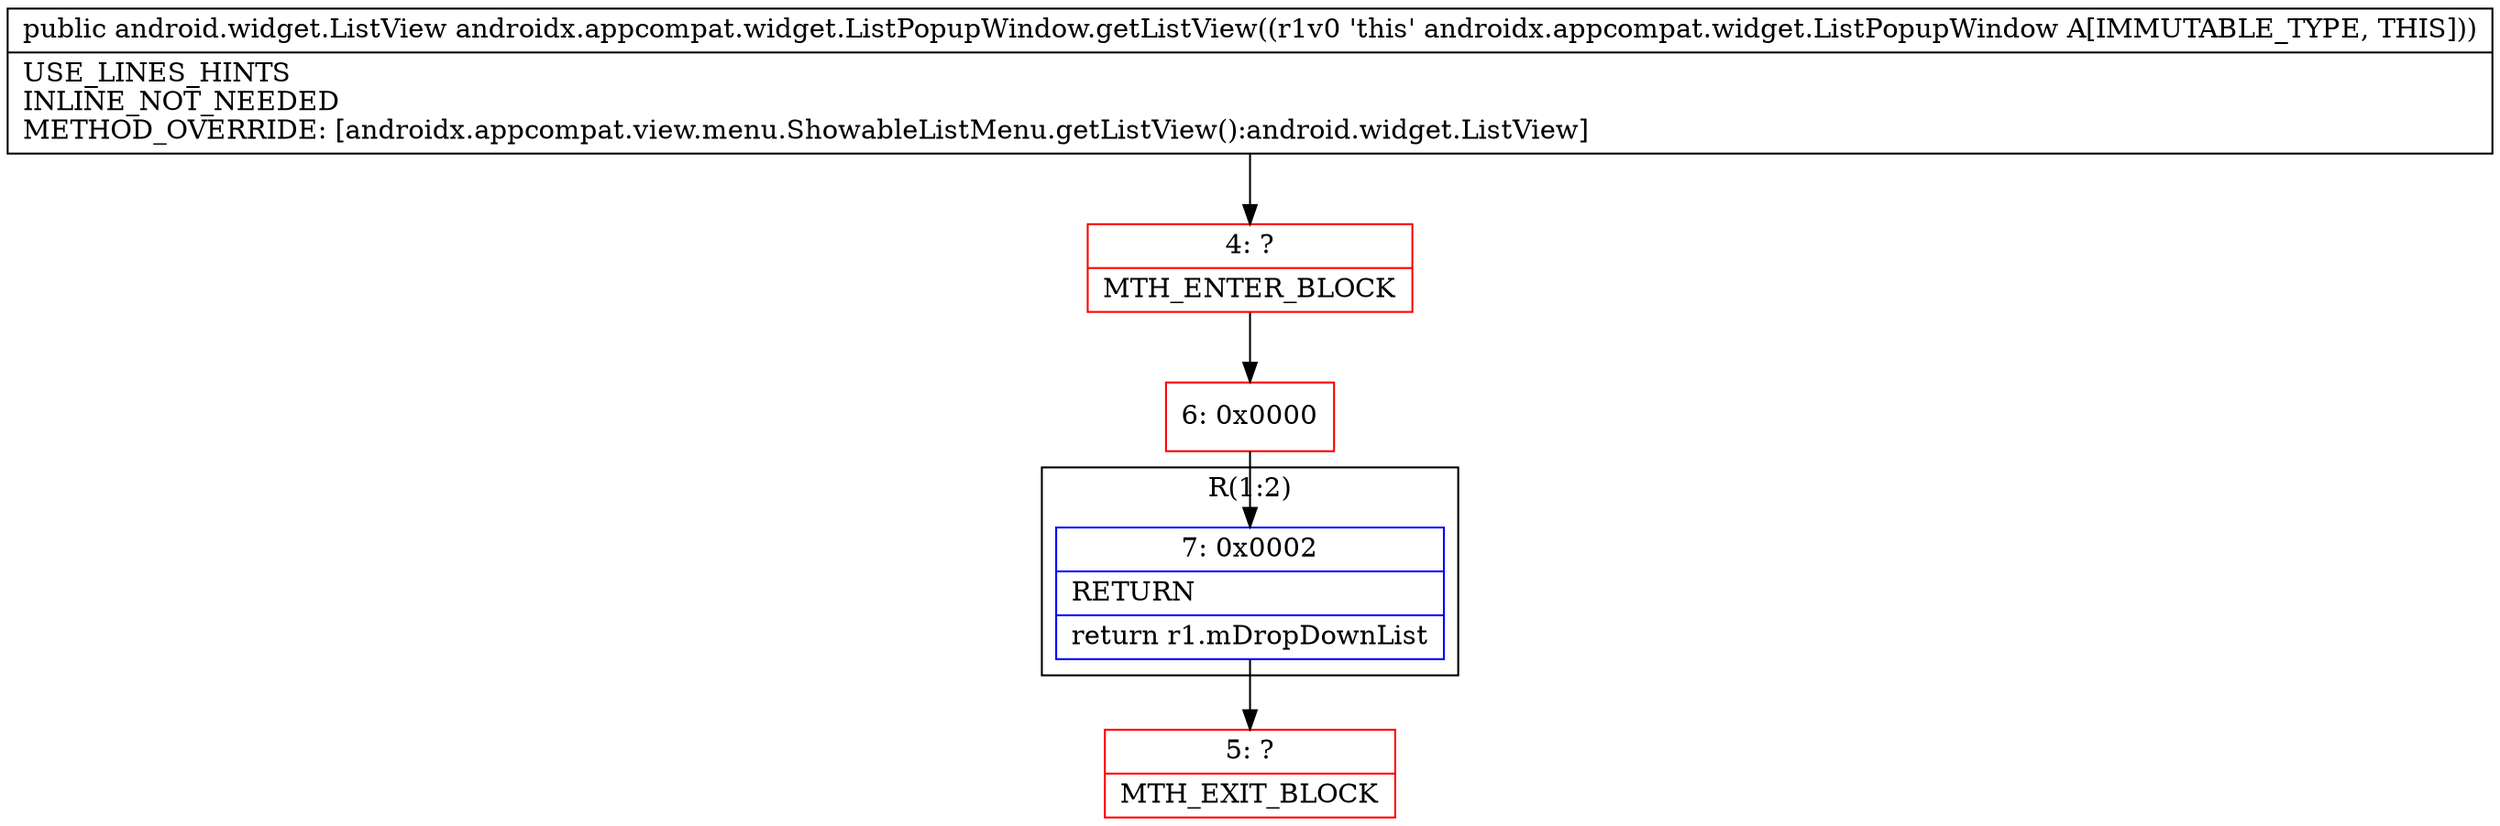 digraph "CFG forandroidx.appcompat.widget.ListPopupWindow.getListView()Landroid\/widget\/ListView;" {
subgraph cluster_Region_871690315 {
label = "R(1:2)";
node [shape=record,color=blue];
Node_7 [shape=record,label="{7\:\ 0x0002|RETURN\l|return r1.mDropDownList\l}"];
}
Node_4 [shape=record,color=red,label="{4\:\ ?|MTH_ENTER_BLOCK\l}"];
Node_6 [shape=record,color=red,label="{6\:\ 0x0000}"];
Node_5 [shape=record,color=red,label="{5\:\ ?|MTH_EXIT_BLOCK\l}"];
MethodNode[shape=record,label="{public android.widget.ListView androidx.appcompat.widget.ListPopupWindow.getListView((r1v0 'this' androidx.appcompat.widget.ListPopupWindow A[IMMUTABLE_TYPE, THIS]))  | USE_LINES_HINTS\lINLINE_NOT_NEEDED\lMETHOD_OVERRIDE: [androidx.appcompat.view.menu.ShowableListMenu.getListView():android.widget.ListView]\l}"];
MethodNode -> Node_4;Node_7 -> Node_5;
Node_4 -> Node_6;
Node_6 -> Node_7;
}


